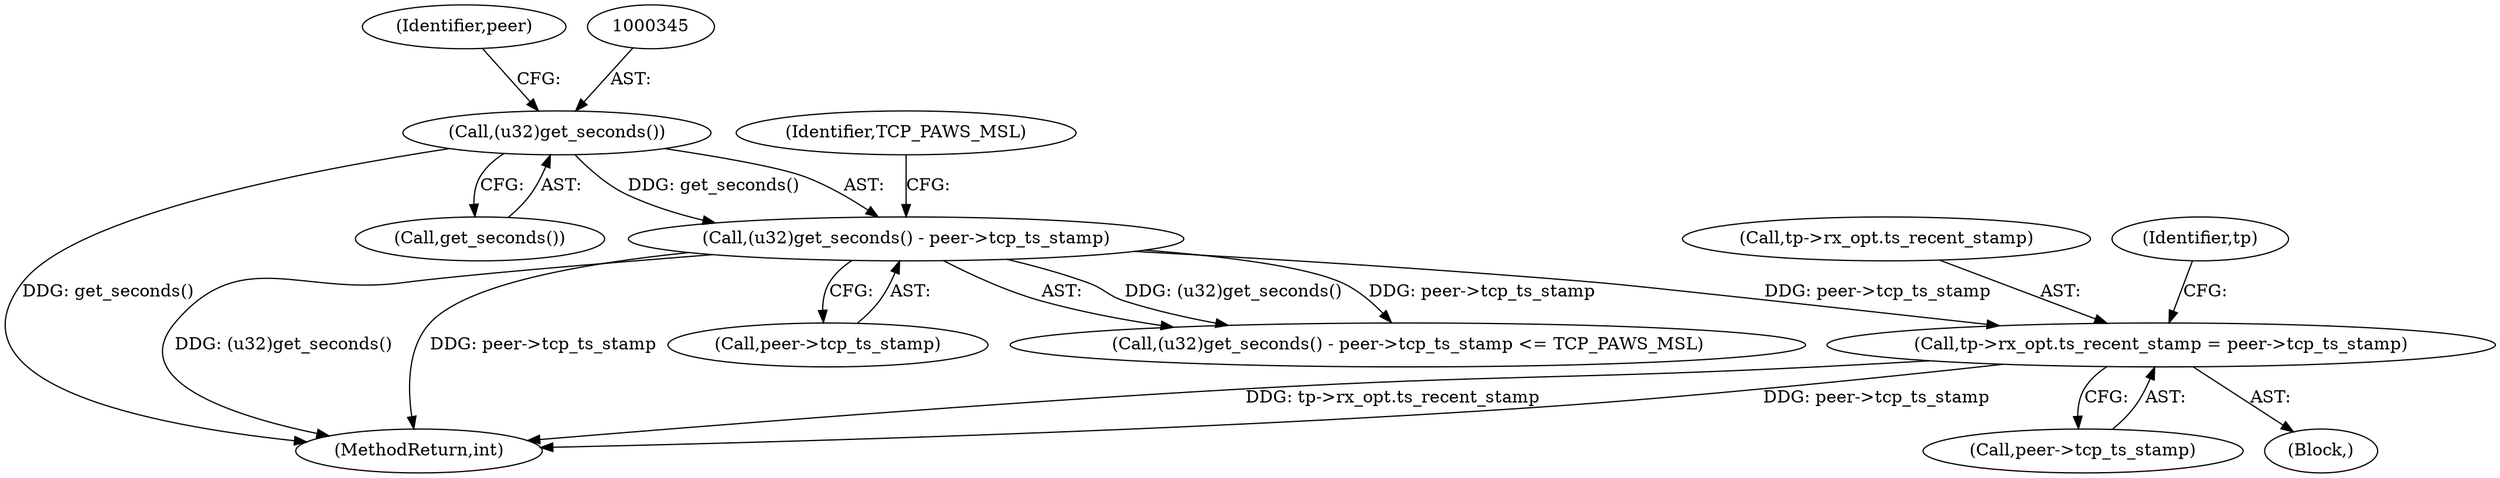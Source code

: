 digraph "0_linux_f6d8bd051c391c1c0458a30b2a7abcd939329259_29@pointer" {
"1000352" [label="(Call,tp->rx_opt.ts_recent_stamp = peer->tcp_ts_stamp)"];
"1000343" [label="(Call,(u32)get_seconds() - peer->tcp_ts_stamp)"];
"1000344" [label="(Call,(u32)get_seconds())"];
"1000358" [label="(Call,peer->tcp_ts_stamp)"];
"1000348" [label="(Identifier,peer)"];
"1000342" [label="(Call,(u32)get_seconds() - peer->tcp_ts_stamp <= TCP_PAWS_MSL)"];
"1000343" [label="(Call,(u32)get_seconds() - peer->tcp_ts_stamp)"];
"1000344" [label="(Call,(u32)get_seconds())"];
"1000520" [label="(MethodReturn,int)"];
"1000353" [label="(Call,tp->rx_opt.ts_recent_stamp)"];
"1000352" [label="(Call,tp->rx_opt.ts_recent_stamp = peer->tcp_ts_stamp)"];
"1000351" [label="(Block,)"];
"1000347" [label="(Call,peer->tcp_ts_stamp)"];
"1000346" [label="(Call,get_seconds())"];
"1000350" [label="(Identifier,TCP_PAWS_MSL)"];
"1000364" [label="(Identifier,tp)"];
"1000352" -> "1000351"  [label="AST: "];
"1000352" -> "1000358"  [label="CFG: "];
"1000353" -> "1000352"  [label="AST: "];
"1000358" -> "1000352"  [label="AST: "];
"1000364" -> "1000352"  [label="CFG: "];
"1000352" -> "1000520"  [label="DDG: tp->rx_opt.ts_recent_stamp"];
"1000352" -> "1000520"  [label="DDG: peer->tcp_ts_stamp"];
"1000343" -> "1000352"  [label="DDG: peer->tcp_ts_stamp"];
"1000343" -> "1000342"  [label="AST: "];
"1000343" -> "1000347"  [label="CFG: "];
"1000344" -> "1000343"  [label="AST: "];
"1000347" -> "1000343"  [label="AST: "];
"1000350" -> "1000343"  [label="CFG: "];
"1000343" -> "1000520"  [label="DDG: (u32)get_seconds()"];
"1000343" -> "1000520"  [label="DDG: peer->tcp_ts_stamp"];
"1000343" -> "1000342"  [label="DDG: (u32)get_seconds()"];
"1000343" -> "1000342"  [label="DDG: peer->tcp_ts_stamp"];
"1000344" -> "1000343"  [label="DDG: get_seconds()"];
"1000344" -> "1000346"  [label="CFG: "];
"1000345" -> "1000344"  [label="AST: "];
"1000346" -> "1000344"  [label="AST: "];
"1000348" -> "1000344"  [label="CFG: "];
"1000344" -> "1000520"  [label="DDG: get_seconds()"];
}

